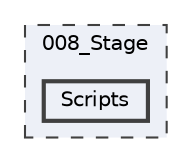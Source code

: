 digraph "008_Stage/Scripts"
{
 // LATEX_PDF_SIZE
  bgcolor="transparent";
  edge [fontname=Helvetica,fontsize=10,labelfontname=Helvetica,labelfontsize=10];
  node [fontname=Helvetica,fontsize=10,shape=box,height=0.2,width=0.4];
  compound=true
  subgraph clusterdir_581626590c013ff9c3ac8e305bf831bd {
    graph [ bgcolor="#edf0f7", pencolor="grey25", label="008_Stage", fontname=Helvetica,fontsize=10 style="filled,dashed", URL="dir_581626590c013ff9c3ac8e305bf831bd.html",tooltip=""]
  dir_f88564b4e3418765fade301a74c7d21b [label="Scripts", fillcolor="#edf0f7", color="grey25", style="filled,bold", URL="dir_f88564b4e3418765fade301a74c7d21b.html",tooltip=""];
  }
}
